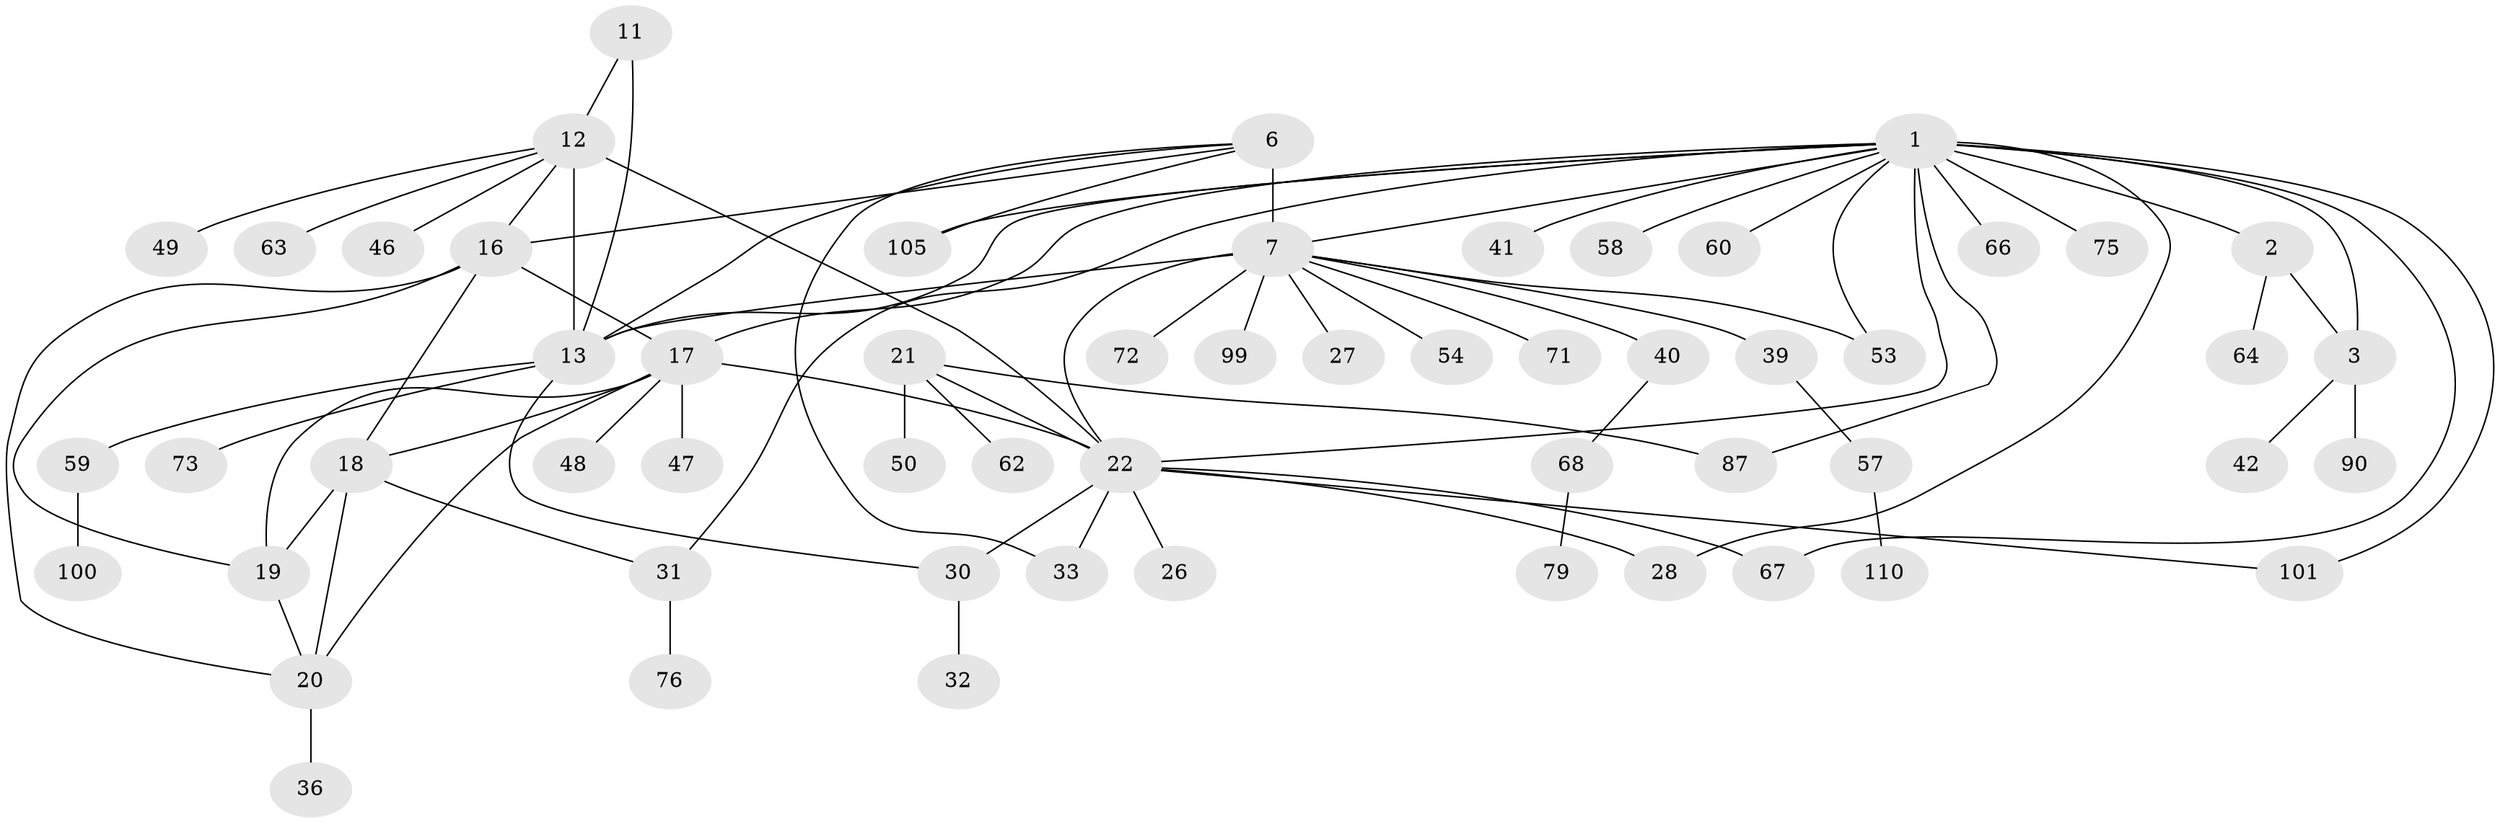 // original degree distribution, {6: 0.05263157894736842, 9: 0.017543859649122806, 15: 0.008771929824561403, 5: 0.043859649122807015, 8: 0.02631578947368421, 10: 0.017543859649122806, 7: 0.043859649122807015, 12: 0.008771929824561403, 4: 0.017543859649122806, 14: 0.008771929824561403, 2: 0.16666666666666666, 1: 0.543859649122807, 3: 0.043859649122807015}
// Generated by graph-tools (version 1.1) at 2025/16/03/09/25 04:16:03]
// undirected, 57 vertices, 80 edges
graph export_dot {
graph [start="1"]
  node [color=gray90,style=filled];
  1 [super="+5+4+51"];
  2 [super="+92"];
  3;
  6 [super="+9"];
  7 [super="+8+82+96"];
  11;
  12 [super="+52+15"];
  13 [super="+14+104"];
  16 [super="+61"];
  17 [super="+29+44"];
  18;
  19 [super="+109+111+95"];
  20;
  21;
  22 [super="+23"];
  26 [super="+91"];
  27;
  28;
  30 [super="+55+34+80"];
  31 [super="+35+43+94+56"];
  32;
  33;
  36;
  39;
  40 [super="+98"];
  41;
  42;
  46 [super="+70"];
  47;
  48;
  49;
  50;
  53 [super="+103"];
  54;
  57;
  58;
  59;
  60 [super="+81"];
  62;
  63 [super="+102"];
  64;
  66 [super="+74"];
  67 [super="+107+88"];
  68;
  71;
  72;
  73;
  75;
  76;
  79;
  87;
  90;
  99;
  100;
  101;
  105;
  110;
  1 -- 2 [weight=3];
  1 -- 3 [weight=3];
  1 -- 66;
  1 -- 67;
  1 -- 101;
  1 -- 105;
  1 -- 13;
  1 -- 28;
  1 -- 53;
  1 -- 87;
  1 -- 58;
  1 -- 60;
  1 -- 41;
  1 -- 75;
  1 -- 17;
  1 -- 31;
  1 -- 7 [weight=2];
  1 -- 22;
  2 -- 3;
  2 -- 64;
  3 -- 42;
  3 -- 90;
  6 -- 7 [weight=6];
  6 -- 105;
  6 -- 16;
  6 -- 33;
  6 -- 13;
  7 -- 71;
  7 -- 99;
  7 -- 39;
  7 -- 40;
  7 -- 72;
  7 -- 13;
  7 -- 53;
  7 -- 54;
  7 -- 27;
  7 -- 22;
  11 -- 12 [weight=2];
  11 -- 13 [weight=2];
  12 -- 13 [weight=4];
  12 -- 16;
  12 -- 49;
  12 -- 63;
  12 -- 46;
  12 -- 22;
  13 -- 30;
  13 -- 73;
  13 -- 59;
  16 -- 17;
  16 -- 18;
  16 -- 19;
  16 -- 20;
  17 -- 18;
  17 -- 19;
  17 -- 20;
  17 -- 22;
  17 -- 47;
  17 -- 48;
  18 -- 19;
  18 -- 20;
  18 -- 31;
  19 -- 20;
  20 -- 36;
  21 -- 22 [weight=4];
  21 -- 50;
  21 -- 62;
  21 -- 87;
  22 -- 101;
  22 -- 33;
  22 -- 67;
  22 -- 26;
  22 -- 28;
  22 -- 30 [weight=2];
  30 -- 32;
  31 -- 76;
  39 -- 57;
  40 -- 68;
  57 -- 110;
  59 -- 100;
  68 -- 79;
}
